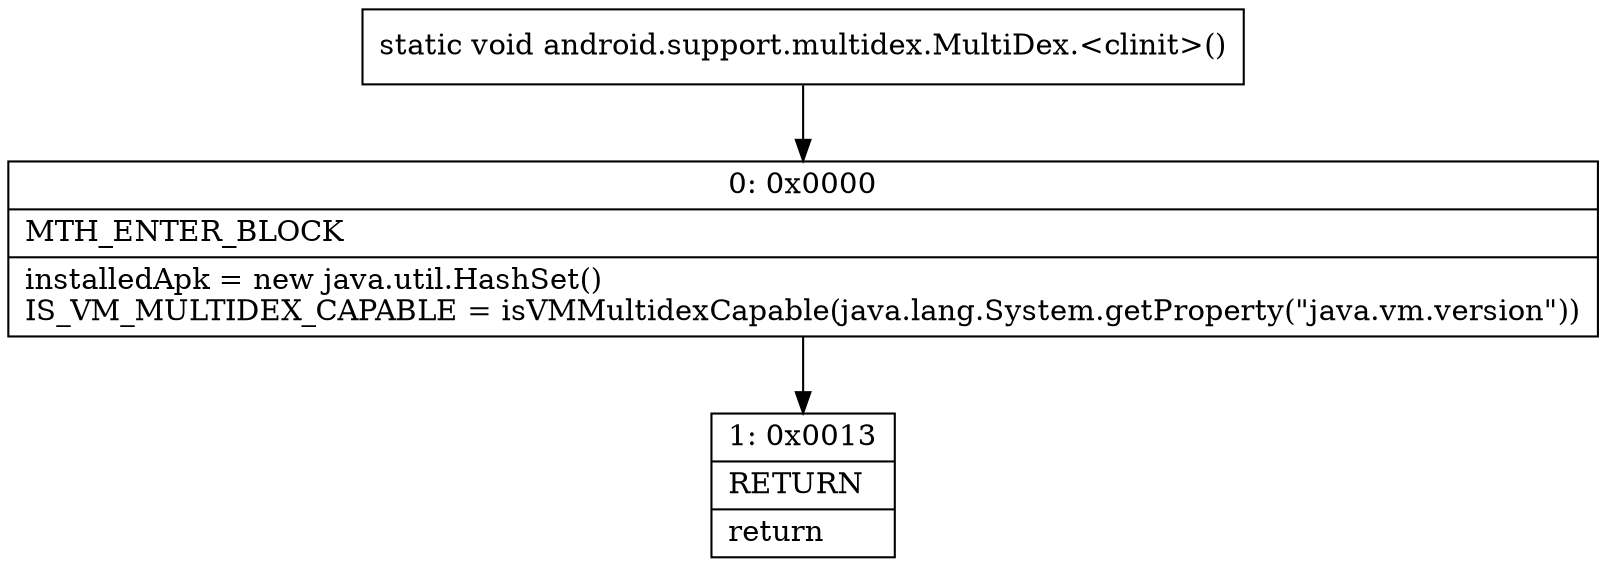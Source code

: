 digraph "CFG forandroid.support.multidex.MultiDex.\<clinit\>()V" {
Node_0 [shape=record,label="{0\:\ 0x0000|MTH_ENTER_BLOCK\l|installedApk = new java.util.HashSet()\lIS_VM_MULTIDEX_CAPABLE = isVMMultidexCapable(java.lang.System.getProperty(\"java.vm.version\"))\l}"];
Node_1 [shape=record,label="{1\:\ 0x0013|RETURN\l|return\l}"];
MethodNode[shape=record,label="{static void android.support.multidex.MultiDex.\<clinit\>() }"];
MethodNode -> Node_0;
Node_0 -> Node_1;
}

